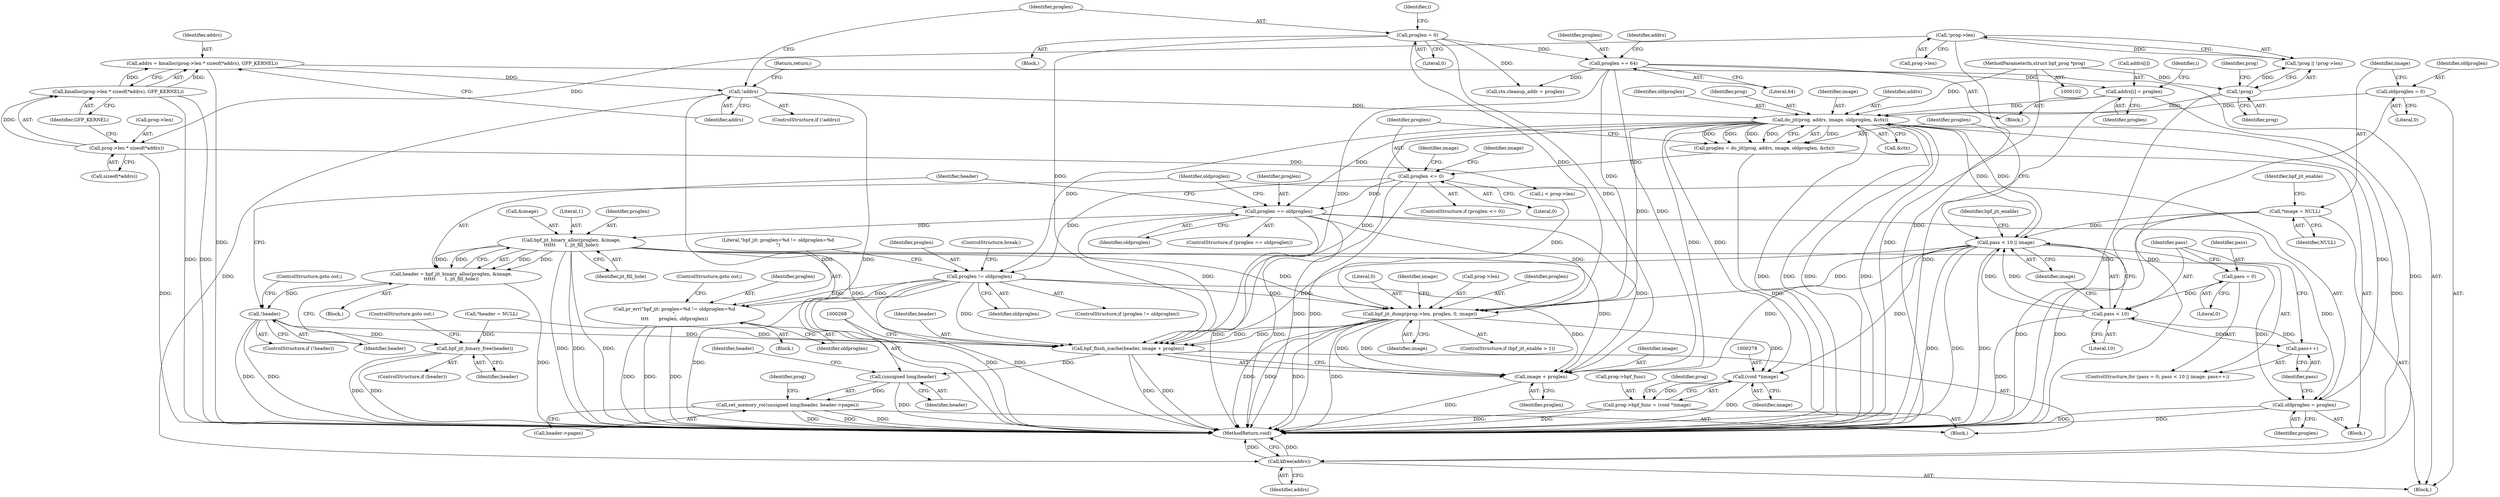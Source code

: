 digraph "0_linux_3f7352bf21f8fd7ba3e2fcef9488756f188e12be@pointer" {
"1000193" [label="(Call,do_jit(prog, addrs, image, oldproglen, &ctx))"];
"1000128" [label="(Call,!prog)"];
"1000103" [label="(MethodParameterIn,struct bpf_prog *prog)"];
"1000147" [label="(Call,!addrs)"];
"1000135" [label="(Call,addrs = kmalloc(prog->len * sizeof(*addrs), GFP_KERNEL))"];
"1000137" [label="(Call,kmalloc(prog->len * sizeof(*addrs), GFP_KERNEL))"];
"1000138" [label="(Call,prog->len * sizeof(*addrs))"];
"1000130" [label="(Call,!prog->len)"];
"1000169" [label="(Call,addrs[i] = proglen)"];
"1000166" [label="(Call,proglen += 64)"];
"1000152" [label="(Call,proglen = 0)"];
"1000183" [label="(Call,pass < 10 || image)"];
"1000184" [label="(Call,pass < 10)"];
"1000188" [label="(Call,pass++)"];
"1000180" [label="(Call,pass = 0)"];
"1000116" [label="(Call,*image = NULL)"];
"1000193" [label="(Call,do_jit(prog, addrs, image, oldproglen, &ctx))"];
"1000111" [label="(Call,oldproglen = 0)"];
"1000244" [label="(Call,oldproglen = proglen)"];
"1000234" [label="(Call,bpf_jit_binary_alloc(proglen, &image,\n\t\t\t\t\t\t      1, jit_fill_hole))"];
"1000228" [label="(Call,proglen == oldproglen)"];
"1000201" [label="(Call,proglen <= 0)"];
"1000191" [label="(Call,proglen = do_jit(prog, addrs, image, oldproglen, &ctx))"];
"1000217" [label="(Call,proglen != oldproglen)"];
"1000221" [label="(Call,pr_err(\"bpf_jit: proglen=%d != oldproglen=%d\n\",\n\t\t\t\t       proglen, oldproglen))"];
"1000251" [label="(Call,bpf_jit_dump(prog->len, proglen, 0, image))"];
"1000261" [label="(Call,bpf_flush_icache(header, image + proglen))"];
"1000267" [label="(Call,(unsigned long)header)"];
"1000266" [label="(Call,set_memory_ro((unsigned long)header, header->pages))"];
"1000263" [label="(Call,image + proglen)"];
"1000277" [label="(Call,(void *)image)"];
"1000273" [label="(Call,prog->bpf_func = (void *)image)"];
"1000232" [label="(Call,header = bpf_jit_binary_alloc(proglen, &image,\n\t\t\t\t\t\t      1, jit_fill_hole))"];
"1000241" [label="(Call,!header)"];
"1000210" [label="(Call,bpf_jit_binary_free(header))"];
"1000286" [label="(Call,kfree(addrs))"];
"1000241" [label="(Call,!header)"];
"1000243" [label="(ControlStructure,goto out;)"];
"1000112" [label="(Identifier,oldproglen)"];
"1000231" [label="(Block,)"];
"1000269" [label="(Identifier,header)"];
"1000229" [label="(Identifier,proglen)"];
"1000170" [label="(Call,addrs[i])"];
"1000200" [label="(ControlStructure,if (proglen <= 0))"];
"1000222" [label="(Literal,\"bpf_jit: proglen=%d != oldproglen=%d\n\")"];
"1000152" [label="(Call,proglen = 0)"];
"1000256" [label="(Literal,0)"];
"1000118" [label="(Identifier,NULL)"];
"1000266" [label="(Call,set_memory_ro((unsigned long)header, header->pages))"];
"1000147" [label="(Call,!addrs)"];
"1000249" [label="(Identifier,bpf_jit_enable)"];
"1000262" [label="(Identifier,header)"];
"1000225" [label="(ControlStructure,goto out;)"];
"1000210" [label="(Call,bpf_jit_binary_free(header))"];
"1000171" [label="(Identifier,addrs)"];
"1000246" [label="(Identifier,proglen)"];
"1000129" [label="(Identifier,prog)"];
"1000137" [label="(Call,kmalloc(prog->len * sizeof(*addrs), GFP_KERNEL))"];
"1000149" [label="(Return,return;)"];
"1000212" [label="(ControlStructure,goto out;)"];
"1000188" [label="(Call,pass++)"];
"1000228" [label="(Call,proglen == oldproglen)"];
"1000132" [label="(Identifier,prog)"];
"1000259" [label="(Identifier,image)"];
"1000127" [label="(Call,!prog || !prog->len)"];
"1000234" [label="(Call,bpf_jit_binary_alloc(proglen, &image,\n\t\t\t\t\t\t      1, jit_fill_hole))"];
"1000124" [label="(Identifier,bpf_jit_enable)"];
"1000257" [label="(Identifier,image)"];
"1000271" [label="(Identifier,header)"];
"1000146" [label="(ControlStructure,if (!addrs))"];
"1000219" [label="(Identifier,oldproglen)"];
"1000275" [label="(Identifier,prog)"];
"1000242" [label="(Identifier,header)"];
"1000230" [label="(Identifier,oldproglen)"];
"1000195" [label="(Identifier,addrs)"];
"1000116" [label="(Call,*image = NULL)"];
"1000245" [label="(Identifier,oldproglen)"];
"1000179" [label="(ControlStructure,for (pass = 0; pass < 10 || image; pass++))"];
"1000227" [label="(ControlStructure,if (proglen == oldproglen))"];
"1000180" [label="(Call,pass = 0)"];
"1000173" [label="(Identifier,proglen)"];
"1000128" [label="(Call,!prog)"];
"1000203" [label="(Literal,0)"];
"1000226" [label="(ControlStructure,break;)"];
"1000287" [label="(Identifier,addrs)"];
"1000244" [label="(Call,oldproglen = proglen)"];
"1000131" [label="(Call,prog->len)"];
"1000264" [label="(Identifier,image)"];
"1000190" [label="(Block,)"];
"1000261" [label="(Call,bpf_flush_icache(header, image + proglen))"];
"1000138" [label="(Call,prog->len * sizeof(*addrs))"];
"1000202" [label="(Identifier,proglen)"];
"1000130" [label="(Call,!prog->len)"];
"1000216" [label="(ControlStructure,if (proglen != oldproglen))"];
"1000247" [label="(ControlStructure,if (bpf_jit_enable > 1))"];
"1000184" [label="(Call,pass < 10)"];
"1000238" [label="(Literal,1)"];
"1000277" [label="(Call,(void *)image)"];
"1000117" [label="(Identifier,image)"];
"1000191" [label="(Call,proglen = do_jit(prog, addrs, image, oldproglen, &ctx))"];
"1000106" [label="(Call,*header = NULL)"];
"1000260" [label="(Block,)"];
"1000273" [label="(Call,prog->bpf_func = (void *)image)"];
"1000288" [label="(MethodReturn,void)"];
"1000139" [label="(Call,prog->len)"];
"1000232" [label="(Call,header = bpf_jit_binary_alloc(proglen, &image,\n\t\t\t\t\t\t      1, jit_fill_hole))"];
"1000183" [label="(Call,pass < 10 || image)"];
"1000251" [label="(Call,bpf_jit_dump(prog->len, proglen, 0, image))"];
"1000174" [label="(Call,ctx.cleanup_addr = proglen)"];
"1000148" [label="(Identifier,addrs)"];
"1000270" [label="(Call,header->pages)"];
"1000233" [label="(Identifier,header)"];
"1000192" [label="(Identifier,proglen)"];
"1000158" [label="(Call,i < prog->len)"];
"1000198" [label="(Call,&ctx)"];
"1000208" [label="(ControlStructure,if (header))"];
"1000154" [label="(Literal,0)"];
"1000103" [label="(MethodParameterIn,struct bpf_prog *prog)"];
"1000186" [label="(Literal,10)"];
"1000193" [label="(Call,do_jit(prog, addrs, image, oldproglen, &ctx))"];
"1000267" [label="(Call,(unsigned long)header)"];
"1000167" [label="(Identifier,proglen)"];
"1000153" [label="(Identifier,proglen)"];
"1000217" [label="(Call,proglen != oldproglen)"];
"1000185" [label="(Identifier,pass)"];
"1000265" [label="(Identifier,proglen)"];
"1000220" [label="(Block,)"];
"1000135" [label="(Call,addrs = kmalloc(prog->len * sizeof(*addrs), GFP_KERNEL))"];
"1000201" [label="(Call,proglen <= 0)"];
"1000189" [label="(Identifier,pass)"];
"1000168" [label="(Literal,64)"];
"1000182" [label="(Literal,0)"];
"1000165" [label="(Block,)"];
"1000197" [label="(Identifier,oldproglen)"];
"1000164" [label="(Identifier,i)"];
"1000223" [label="(Identifier,proglen)"];
"1000169" [label="(Call,addrs[i] = proglen)"];
"1000113" [label="(Literal,0)"];
"1000235" [label="(Identifier,proglen)"];
"1000145" [label="(Identifier,GFP_KERNEL)"];
"1000263" [label="(Call,image + proglen)"];
"1000194" [label="(Identifier,prog)"];
"1000274" [label="(Call,prog->bpf_func)"];
"1000166" [label="(Call,proglen += 64)"];
"1000214" [label="(Identifier,image)"];
"1000218" [label="(Identifier,proglen)"];
"1000111" [label="(Call,oldproglen = 0)"];
"1000206" [label="(Identifier,image)"];
"1000187" [label="(Identifier,image)"];
"1000286" [label="(Call,kfree(addrs))"];
"1000252" [label="(Call,prog->len)"];
"1000279" [label="(Identifier,image)"];
"1000224" [label="(Identifier,oldproglen)"];
"1000221" [label="(Call,pr_err(\"bpf_jit: proglen=%d != oldproglen=%d\n\",\n\t\t\t\t       proglen, oldproglen))"];
"1000151" [label="(Block,)"];
"1000181" [label="(Identifier,pass)"];
"1000136" [label="(Identifier,addrs)"];
"1000236" [label="(Call,&image)"];
"1000240" [label="(ControlStructure,if (!header))"];
"1000142" [label="(Call,sizeof(*addrs))"];
"1000282" [label="(Identifier,prog)"];
"1000104" [label="(Block,)"];
"1000156" [label="(Identifier,i)"];
"1000196" [label="(Identifier,image)"];
"1000255" [label="(Identifier,proglen)"];
"1000211" [label="(Identifier,header)"];
"1000239" [label="(Identifier,jit_fill_hole)"];
"1000193" -> "1000191"  [label="AST: "];
"1000193" -> "1000198"  [label="CFG: "];
"1000194" -> "1000193"  [label="AST: "];
"1000195" -> "1000193"  [label="AST: "];
"1000196" -> "1000193"  [label="AST: "];
"1000197" -> "1000193"  [label="AST: "];
"1000198" -> "1000193"  [label="AST: "];
"1000191" -> "1000193"  [label="CFG: "];
"1000193" -> "1000288"  [label="DDG: "];
"1000193" -> "1000288"  [label="DDG: "];
"1000193" -> "1000288"  [label="DDG: "];
"1000193" -> "1000288"  [label="DDG: "];
"1000193" -> "1000183"  [label="DDG: "];
"1000193" -> "1000191"  [label="DDG: "];
"1000193" -> "1000191"  [label="DDG: "];
"1000193" -> "1000191"  [label="DDG: "];
"1000193" -> "1000191"  [label="DDG: "];
"1000193" -> "1000191"  [label="DDG: "];
"1000128" -> "1000193"  [label="DDG: "];
"1000103" -> "1000193"  [label="DDG: "];
"1000147" -> "1000193"  [label="DDG: "];
"1000169" -> "1000193"  [label="DDG: "];
"1000183" -> "1000193"  [label="DDG: "];
"1000111" -> "1000193"  [label="DDG: "];
"1000244" -> "1000193"  [label="DDG: "];
"1000193" -> "1000217"  [label="DDG: "];
"1000193" -> "1000228"  [label="DDG: "];
"1000193" -> "1000251"  [label="DDG: "];
"1000193" -> "1000261"  [label="DDG: "];
"1000193" -> "1000263"  [label="DDG: "];
"1000193" -> "1000277"  [label="DDG: "];
"1000193" -> "1000286"  [label="DDG: "];
"1000128" -> "1000127"  [label="AST: "];
"1000128" -> "1000129"  [label="CFG: "];
"1000129" -> "1000128"  [label="AST: "];
"1000132" -> "1000128"  [label="CFG: "];
"1000127" -> "1000128"  [label="CFG: "];
"1000128" -> "1000288"  [label="DDG: "];
"1000128" -> "1000127"  [label="DDG: "];
"1000103" -> "1000128"  [label="DDG: "];
"1000103" -> "1000102"  [label="AST: "];
"1000103" -> "1000288"  [label="DDG: "];
"1000147" -> "1000146"  [label="AST: "];
"1000147" -> "1000148"  [label="CFG: "];
"1000148" -> "1000147"  [label="AST: "];
"1000149" -> "1000147"  [label="CFG: "];
"1000153" -> "1000147"  [label="CFG: "];
"1000147" -> "1000288"  [label="DDG: "];
"1000147" -> "1000288"  [label="DDG: "];
"1000135" -> "1000147"  [label="DDG: "];
"1000147" -> "1000286"  [label="DDG: "];
"1000135" -> "1000104"  [label="AST: "];
"1000135" -> "1000137"  [label="CFG: "];
"1000136" -> "1000135"  [label="AST: "];
"1000137" -> "1000135"  [label="AST: "];
"1000148" -> "1000135"  [label="CFG: "];
"1000135" -> "1000288"  [label="DDG: "];
"1000137" -> "1000135"  [label="DDG: "];
"1000137" -> "1000135"  [label="DDG: "];
"1000137" -> "1000145"  [label="CFG: "];
"1000138" -> "1000137"  [label="AST: "];
"1000145" -> "1000137"  [label="AST: "];
"1000137" -> "1000288"  [label="DDG: "];
"1000137" -> "1000288"  [label="DDG: "];
"1000138" -> "1000137"  [label="DDG: "];
"1000138" -> "1000142"  [label="CFG: "];
"1000139" -> "1000138"  [label="AST: "];
"1000142" -> "1000138"  [label="AST: "];
"1000145" -> "1000138"  [label="CFG: "];
"1000138" -> "1000288"  [label="DDG: "];
"1000130" -> "1000138"  [label="DDG: "];
"1000138" -> "1000158"  [label="DDG: "];
"1000130" -> "1000127"  [label="AST: "];
"1000130" -> "1000131"  [label="CFG: "];
"1000131" -> "1000130"  [label="AST: "];
"1000127" -> "1000130"  [label="CFG: "];
"1000130" -> "1000288"  [label="DDG: "];
"1000130" -> "1000127"  [label="DDG: "];
"1000169" -> "1000165"  [label="AST: "];
"1000169" -> "1000173"  [label="CFG: "];
"1000170" -> "1000169"  [label="AST: "];
"1000173" -> "1000169"  [label="AST: "];
"1000164" -> "1000169"  [label="CFG: "];
"1000169" -> "1000288"  [label="DDG: "];
"1000166" -> "1000169"  [label="DDG: "];
"1000169" -> "1000286"  [label="DDG: "];
"1000166" -> "1000165"  [label="AST: "];
"1000166" -> "1000168"  [label="CFG: "];
"1000167" -> "1000166"  [label="AST: "];
"1000168" -> "1000166"  [label="AST: "];
"1000171" -> "1000166"  [label="CFG: "];
"1000152" -> "1000166"  [label="DDG: "];
"1000166" -> "1000174"  [label="DDG: "];
"1000166" -> "1000251"  [label="DDG: "];
"1000166" -> "1000261"  [label="DDG: "];
"1000166" -> "1000263"  [label="DDG: "];
"1000152" -> "1000151"  [label="AST: "];
"1000152" -> "1000154"  [label="CFG: "];
"1000153" -> "1000152"  [label="AST: "];
"1000154" -> "1000152"  [label="AST: "];
"1000156" -> "1000152"  [label="CFG: "];
"1000152" -> "1000174"  [label="DDG: "];
"1000152" -> "1000251"  [label="DDG: "];
"1000152" -> "1000261"  [label="DDG: "];
"1000152" -> "1000263"  [label="DDG: "];
"1000183" -> "1000179"  [label="AST: "];
"1000183" -> "1000184"  [label="CFG: "];
"1000183" -> "1000187"  [label="CFG: "];
"1000184" -> "1000183"  [label="AST: "];
"1000187" -> "1000183"  [label="AST: "];
"1000192" -> "1000183"  [label="CFG: "];
"1000249" -> "1000183"  [label="CFG: "];
"1000183" -> "1000288"  [label="DDG: "];
"1000183" -> "1000288"  [label="DDG: "];
"1000183" -> "1000288"  [label="DDG: "];
"1000184" -> "1000183"  [label="DDG: "];
"1000184" -> "1000183"  [label="DDG: "];
"1000116" -> "1000183"  [label="DDG: "];
"1000183" -> "1000251"  [label="DDG: "];
"1000183" -> "1000261"  [label="DDG: "];
"1000183" -> "1000263"  [label="DDG: "];
"1000183" -> "1000277"  [label="DDG: "];
"1000184" -> "1000186"  [label="CFG: "];
"1000185" -> "1000184"  [label="AST: "];
"1000186" -> "1000184"  [label="AST: "];
"1000187" -> "1000184"  [label="CFG: "];
"1000184" -> "1000288"  [label="DDG: "];
"1000188" -> "1000184"  [label="DDG: "];
"1000180" -> "1000184"  [label="DDG: "];
"1000184" -> "1000188"  [label="DDG: "];
"1000188" -> "1000179"  [label="AST: "];
"1000188" -> "1000189"  [label="CFG: "];
"1000189" -> "1000188"  [label="AST: "];
"1000185" -> "1000188"  [label="CFG: "];
"1000180" -> "1000179"  [label="AST: "];
"1000180" -> "1000182"  [label="CFG: "];
"1000181" -> "1000180"  [label="AST: "];
"1000182" -> "1000180"  [label="AST: "];
"1000185" -> "1000180"  [label="CFG: "];
"1000116" -> "1000104"  [label="AST: "];
"1000116" -> "1000118"  [label="CFG: "];
"1000117" -> "1000116"  [label="AST: "];
"1000118" -> "1000116"  [label="AST: "];
"1000124" -> "1000116"  [label="CFG: "];
"1000116" -> "1000288"  [label="DDG: "];
"1000116" -> "1000288"  [label="DDG: "];
"1000111" -> "1000104"  [label="AST: "];
"1000111" -> "1000113"  [label="CFG: "];
"1000112" -> "1000111"  [label="AST: "];
"1000113" -> "1000111"  [label="AST: "];
"1000117" -> "1000111"  [label="CFG: "];
"1000111" -> "1000288"  [label="DDG: "];
"1000244" -> "1000190"  [label="AST: "];
"1000244" -> "1000246"  [label="CFG: "];
"1000245" -> "1000244"  [label="AST: "];
"1000246" -> "1000244"  [label="AST: "];
"1000189" -> "1000244"  [label="CFG: "];
"1000244" -> "1000288"  [label="DDG: "];
"1000244" -> "1000288"  [label="DDG: "];
"1000234" -> "1000244"  [label="DDG: "];
"1000228" -> "1000244"  [label="DDG: "];
"1000234" -> "1000232"  [label="AST: "];
"1000234" -> "1000239"  [label="CFG: "];
"1000235" -> "1000234"  [label="AST: "];
"1000236" -> "1000234"  [label="AST: "];
"1000238" -> "1000234"  [label="AST: "];
"1000239" -> "1000234"  [label="AST: "];
"1000232" -> "1000234"  [label="CFG: "];
"1000234" -> "1000288"  [label="DDG: "];
"1000234" -> "1000288"  [label="DDG: "];
"1000234" -> "1000288"  [label="DDG: "];
"1000234" -> "1000232"  [label="DDG: "];
"1000234" -> "1000232"  [label="DDG: "];
"1000234" -> "1000232"  [label="DDG: "];
"1000234" -> "1000232"  [label="DDG: "];
"1000228" -> "1000234"  [label="DDG: "];
"1000234" -> "1000251"  [label="DDG: "];
"1000234" -> "1000261"  [label="DDG: "];
"1000234" -> "1000263"  [label="DDG: "];
"1000228" -> "1000227"  [label="AST: "];
"1000228" -> "1000230"  [label="CFG: "];
"1000229" -> "1000228"  [label="AST: "];
"1000230" -> "1000228"  [label="AST: "];
"1000233" -> "1000228"  [label="CFG: "];
"1000245" -> "1000228"  [label="CFG: "];
"1000228" -> "1000288"  [label="DDG: "];
"1000228" -> "1000288"  [label="DDG: "];
"1000201" -> "1000228"  [label="DDG: "];
"1000228" -> "1000251"  [label="DDG: "];
"1000228" -> "1000261"  [label="DDG: "];
"1000228" -> "1000263"  [label="DDG: "];
"1000201" -> "1000200"  [label="AST: "];
"1000201" -> "1000203"  [label="CFG: "];
"1000202" -> "1000201"  [label="AST: "];
"1000203" -> "1000201"  [label="AST: "];
"1000206" -> "1000201"  [label="CFG: "];
"1000214" -> "1000201"  [label="CFG: "];
"1000201" -> "1000288"  [label="DDG: "];
"1000201" -> "1000288"  [label="DDG: "];
"1000191" -> "1000201"  [label="DDG: "];
"1000201" -> "1000217"  [label="DDG: "];
"1000191" -> "1000190"  [label="AST: "];
"1000192" -> "1000191"  [label="AST: "];
"1000202" -> "1000191"  [label="CFG: "];
"1000191" -> "1000288"  [label="DDG: "];
"1000217" -> "1000216"  [label="AST: "];
"1000217" -> "1000219"  [label="CFG: "];
"1000218" -> "1000217"  [label="AST: "];
"1000219" -> "1000217"  [label="AST: "];
"1000222" -> "1000217"  [label="CFG: "];
"1000226" -> "1000217"  [label="CFG: "];
"1000217" -> "1000288"  [label="DDG: "];
"1000217" -> "1000288"  [label="DDG: "];
"1000217" -> "1000288"  [label="DDG: "];
"1000217" -> "1000221"  [label="DDG: "];
"1000217" -> "1000221"  [label="DDG: "];
"1000217" -> "1000251"  [label="DDG: "];
"1000217" -> "1000261"  [label="DDG: "];
"1000217" -> "1000263"  [label="DDG: "];
"1000221" -> "1000220"  [label="AST: "];
"1000221" -> "1000224"  [label="CFG: "];
"1000222" -> "1000221"  [label="AST: "];
"1000223" -> "1000221"  [label="AST: "];
"1000224" -> "1000221"  [label="AST: "];
"1000225" -> "1000221"  [label="CFG: "];
"1000221" -> "1000288"  [label="DDG: "];
"1000221" -> "1000288"  [label="DDG: "];
"1000221" -> "1000288"  [label="DDG: "];
"1000251" -> "1000247"  [label="AST: "];
"1000251" -> "1000257"  [label="CFG: "];
"1000252" -> "1000251"  [label="AST: "];
"1000255" -> "1000251"  [label="AST: "];
"1000256" -> "1000251"  [label="AST: "];
"1000257" -> "1000251"  [label="AST: "];
"1000259" -> "1000251"  [label="CFG: "];
"1000251" -> "1000288"  [label="DDG: "];
"1000251" -> "1000288"  [label="DDG: "];
"1000251" -> "1000288"  [label="DDG: "];
"1000251" -> "1000288"  [label="DDG: "];
"1000158" -> "1000251"  [label="DDG: "];
"1000251" -> "1000261"  [label="DDG: "];
"1000251" -> "1000261"  [label="DDG: "];
"1000251" -> "1000263"  [label="DDG: "];
"1000251" -> "1000263"  [label="DDG: "];
"1000251" -> "1000277"  [label="DDG: "];
"1000261" -> "1000260"  [label="AST: "];
"1000261" -> "1000263"  [label="CFG: "];
"1000262" -> "1000261"  [label="AST: "];
"1000263" -> "1000261"  [label="AST: "];
"1000268" -> "1000261"  [label="CFG: "];
"1000261" -> "1000288"  [label="DDG: "];
"1000261" -> "1000288"  [label="DDG: "];
"1000106" -> "1000261"  [label="DDG: "];
"1000241" -> "1000261"  [label="DDG: "];
"1000261" -> "1000267"  [label="DDG: "];
"1000267" -> "1000266"  [label="AST: "];
"1000267" -> "1000269"  [label="CFG: "];
"1000268" -> "1000267"  [label="AST: "];
"1000269" -> "1000267"  [label="AST: "];
"1000271" -> "1000267"  [label="CFG: "];
"1000267" -> "1000288"  [label="DDG: "];
"1000267" -> "1000266"  [label="DDG: "];
"1000266" -> "1000260"  [label="AST: "];
"1000266" -> "1000270"  [label="CFG: "];
"1000270" -> "1000266"  [label="AST: "];
"1000275" -> "1000266"  [label="CFG: "];
"1000266" -> "1000288"  [label="DDG: "];
"1000266" -> "1000288"  [label="DDG: "];
"1000266" -> "1000288"  [label="DDG: "];
"1000263" -> "1000265"  [label="CFG: "];
"1000264" -> "1000263"  [label="AST: "];
"1000265" -> "1000263"  [label="AST: "];
"1000263" -> "1000288"  [label="DDG: "];
"1000277" -> "1000273"  [label="AST: "];
"1000277" -> "1000279"  [label="CFG: "];
"1000278" -> "1000277"  [label="AST: "];
"1000279" -> "1000277"  [label="AST: "];
"1000273" -> "1000277"  [label="CFG: "];
"1000277" -> "1000288"  [label="DDG: "];
"1000277" -> "1000273"  [label="DDG: "];
"1000273" -> "1000260"  [label="AST: "];
"1000274" -> "1000273"  [label="AST: "];
"1000282" -> "1000273"  [label="CFG: "];
"1000273" -> "1000288"  [label="DDG: "];
"1000273" -> "1000288"  [label="DDG: "];
"1000232" -> "1000231"  [label="AST: "];
"1000233" -> "1000232"  [label="AST: "];
"1000242" -> "1000232"  [label="CFG: "];
"1000232" -> "1000288"  [label="DDG: "];
"1000232" -> "1000241"  [label="DDG: "];
"1000241" -> "1000240"  [label="AST: "];
"1000241" -> "1000242"  [label="CFG: "];
"1000242" -> "1000241"  [label="AST: "];
"1000243" -> "1000241"  [label="CFG: "];
"1000245" -> "1000241"  [label="CFG: "];
"1000241" -> "1000288"  [label="DDG: "];
"1000241" -> "1000288"  [label="DDG: "];
"1000241" -> "1000210"  [label="DDG: "];
"1000210" -> "1000208"  [label="AST: "];
"1000210" -> "1000211"  [label="CFG: "];
"1000211" -> "1000210"  [label="AST: "];
"1000212" -> "1000210"  [label="CFG: "];
"1000210" -> "1000288"  [label="DDG: "];
"1000210" -> "1000288"  [label="DDG: "];
"1000106" -> "1000210"  [label="DDG: "];
"1000286" -> "1000104"  [label="AST: "];
"1000286" -> "1000287"  [label="CFG: "];
"1000287" -> "1000286"  [label="AST: "];
"1000288" -> "1000286"  [label="CFG: "];
"1000286" -> "1000288"  [label="DDG: "];
"1000286" -> "1000288"  [label="DDG: "];
}
